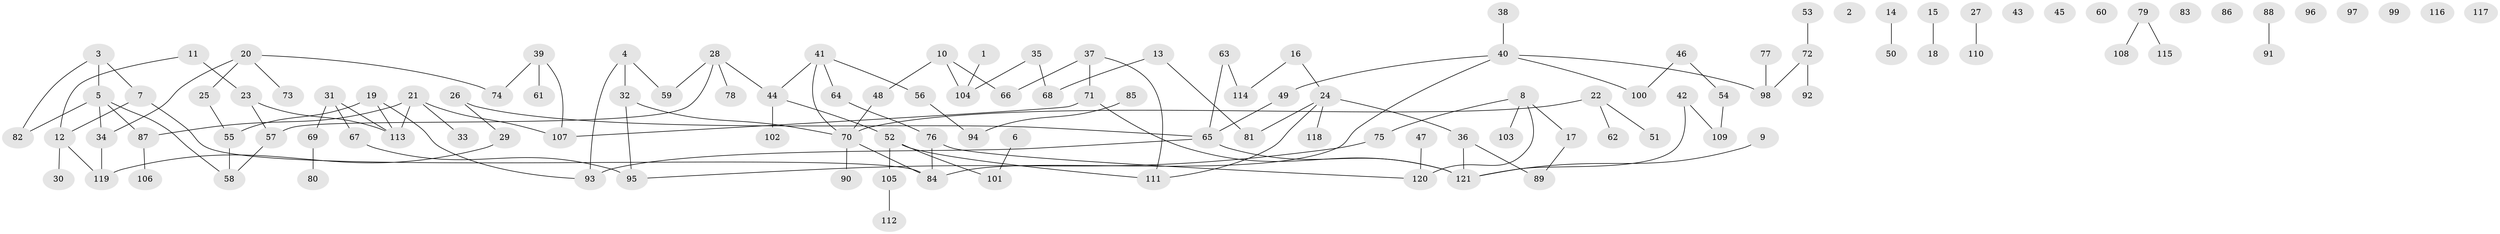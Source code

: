 // coarse degree distribution, {0: 0.4444444444444444, 1: 0.3333333333333333, 2: 0.05555555555555555, 4: 0.05555555555555555, 3: 0.05555555555555555, 13: 0.027777777777777776, 5: 0.027777777777777776}
// Generated by graph-tools (version 1.1) at 2025/44/03/04/25 21:44:08]
// undirected, 121 vertices, 127 edges
graph export_dot {
graph [start="1"]
  node [color=gray90,style=filled];
  1;
  2;
  3;
  4;
  5;
  6;
  7;
  8;
  9;
  10;
  11;
  12;
  13;
  14;
  15;
  16;
  17;
  18;
  19;
  20;
  21;
  22;
  23;
  24;
  25;
  26;
  27;
  28;
  29;
  30;
  31;
  32;
  33;
  34;
  35;
  36;
  37;
  38;
  39;
  40;
  41;
  42;
  43;
  44;
  45;
  46;
  47;
  48;
  49;
  50;
  51;
  52;
  53;
  54;
  55;
  56;
  57;
  58;
  59;
  60;
  61;
  62;
  63;
  64;
  65;
  66;
  67;
  68;
  69;
  70;
  71;
  72;
  73;
  74;
  75;
  76;
  77;
  78;
  79;
  80;
  81;
  82;
  83;
  84;
  85;
  86;
  87;
  88;
  89;
  90;
  91;
  92;
  93;
  94;
  95;
  96;
  97;
  98;
  99;
  100;
  101;
  102;
  103;
  104;
  105;
  106;
  107;
  108;
  109;
  110;
  111;
  112;
  113;
  114;
  115;
  116;
  117;
  118;
  119;
  120;
  121;
  1 -- 104;
  3 -- 5;
  3 -- 7;
  3 -- 82;
  4 -- 32;
  4 -- 59;
  4 -- 93;
  5 -- 34;
  5 -- 58;
  5 -- 82;
  5 -- 87;
  6 -- 101;
  7 -- 12;
  7 -- 84;
  8 -- 17;
  8 -- 75;
  8 -- 103;
  8 -- 120;
  9 -- 121;
  10 -- 48;
  10 -- 66;
  10 -- 104;
  11 -- 12;
  11 -- 23;
  12 -- 30;
  12 -- 119;
  13 -- 68;
  13 -- 81;
  14 -- 50;
  15 -- 18;
  16 -- 24;
  16 -- 114;
  17 -- 89;
  19 -- 55;
  19 -- 93;
  19 -- 113;
  20 -- 25;
  20 -- 34;
  20 -- 73;
  20 -- 74;
  21 -- 33;
  21 -- 87;
  21 -- 107;
  21 -- 113;
  22 -- 51;
  22 -- 62;
  22 -- 70;
  23 -- 57;
  23 -- 113;
  24 -- 36;
  24 -- 81;
  24 -- 111;
  24 -- 118;
  25 -- 55;
  26 -- 29;
  26 -- 65;
  27 -- 110;
  28 -- 44;
  28 -- 57;
  28 -- 59;
  28 -- 78;
  29 -- 119;
  31 -- 67;
  31 -- 69;
  31 -- 113;
  32 -- 70;
  32 -- 95;
  34 -- 119;
  35 -- 68;
  35 -- 104;
  36 -- 89;
  36 -- 121;
  37 -- 66;
  37 -- 71;
  37 -- 111;
  38 -- 40;
  39 -- 61;
  39 -- 74;
  39 -- 107;
  40 -- 49;
  40 -- 84;
  40 -- 98;
  40 -- 100;
  41 -- 44;
  41 -- 56;
  41 -- 64;
  41 -- 70;
  42 -- 109;
  42 -- 121;
  44 -- 52;
  44 -- 102;
  46 -- 54;
  46 -- 100;
  47 -- 120;
  48 -- 70;
  49 -- 65;
  52 -- 101;
  52 -- 105;
  52 -- 111;
  53 -- 72;
  54 -- 109;
  55 -- 58;
  56 -- 94;
  57 -- 58;
  63 -- 65;
  63 -- 114;
  64 -- 76;
  65 -- 93;
  65 -- 121;
  67 -- 95;
  69 -- 80;
  70 -- 84;
  70 -- 90;
  71 -- 107;
  71 -- 121;
  72 -- 92;
  72 -- 98;
  75 -- 95;
  76 -- 84;
  76 -- 120;
  77 -- 98;
  79 -- 108;
  79 -- 115;
  85 -- 94;
  87 -- 106;
  88 -- 91;
  105 -- 112;
}
